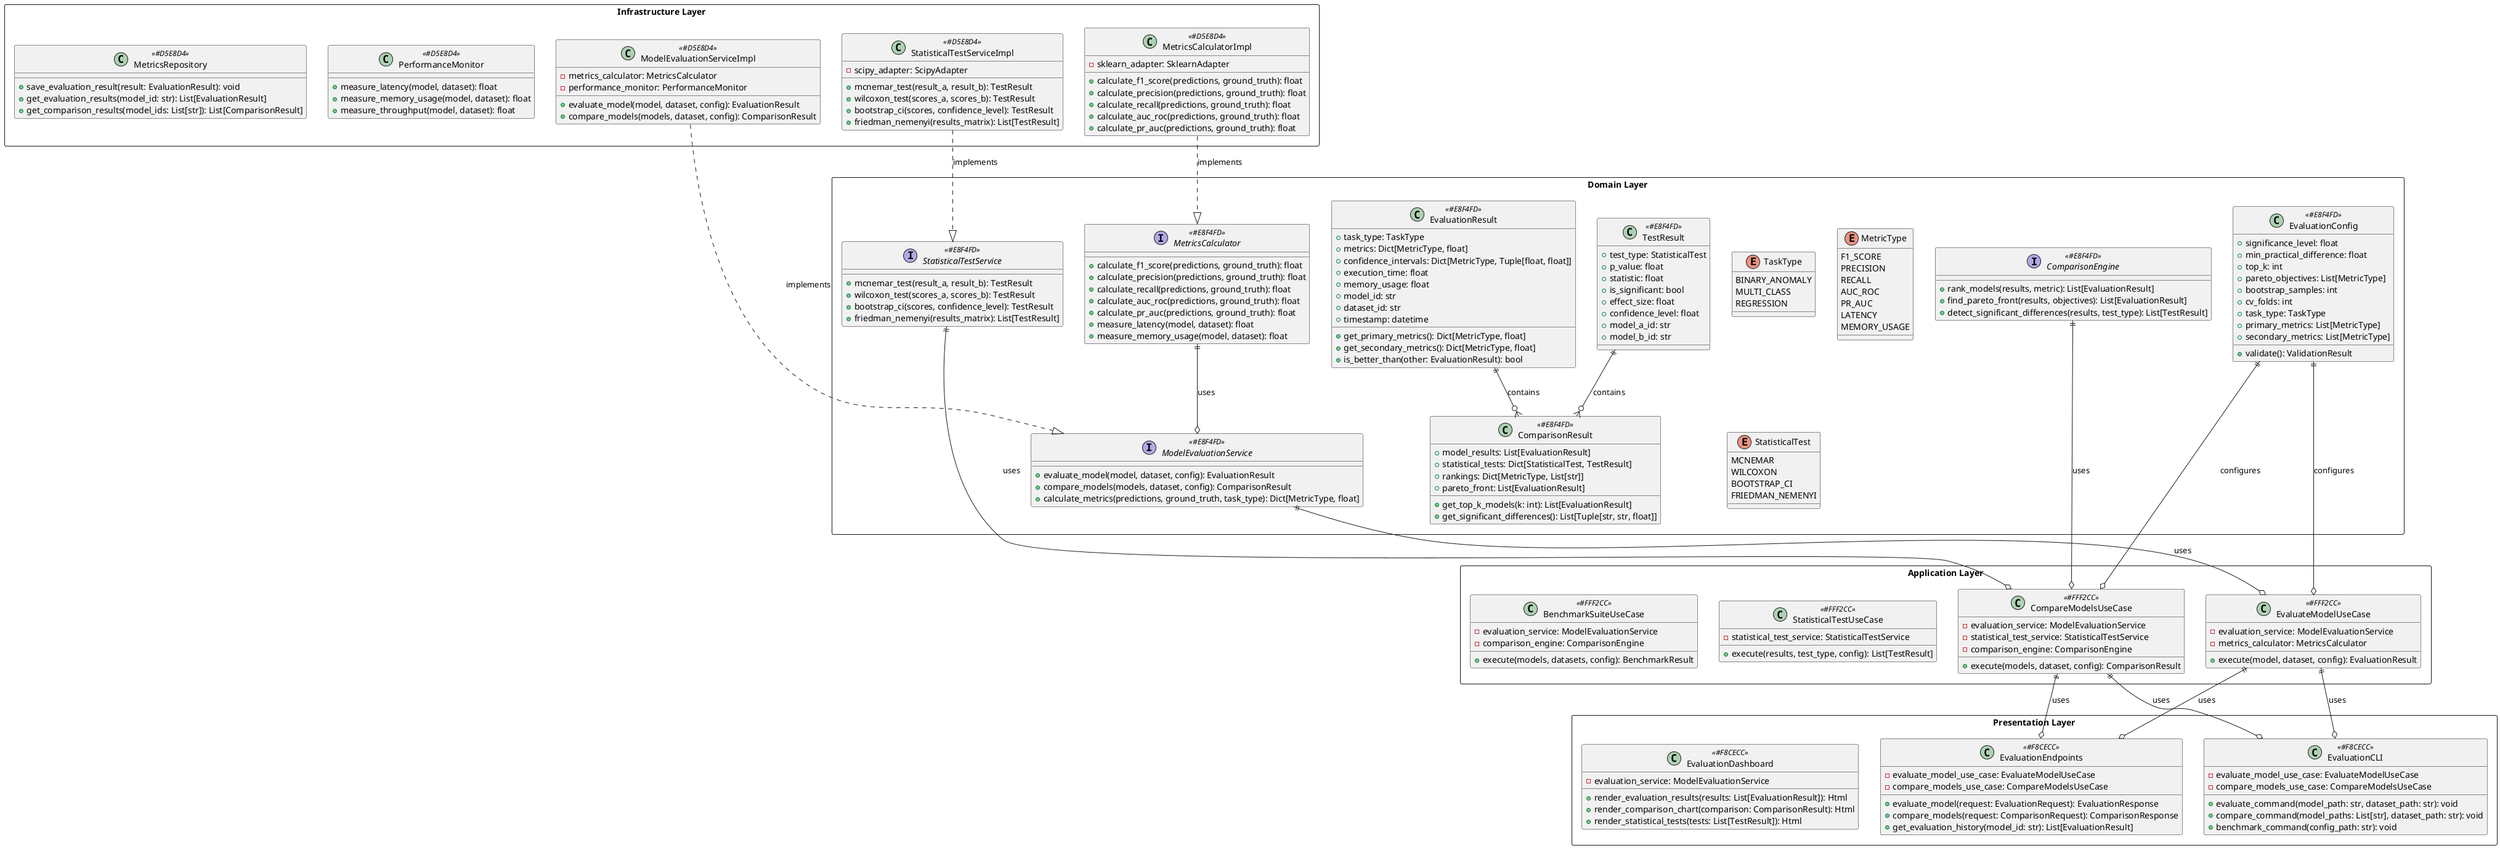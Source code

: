 @startuml Model Evaluation System - Class Diagram

!define DOMAIN_COLOR #E8F4FD
!define APPLICATION_COLOR #FFF2CC
!define INFRASTRUCTURE_COLOR #D5E8D4
!define PRESENTATION_COLOR #F8CECC

package "Domain Layer" <<Rectangle>> {
  
  enum TaskType {
    BINARY_ANOMALY
    MULTI_CLASS
    REGRESSION
  }
  
  enum MetricType {
    F1_SCORE
    PRECISION
    RECALL
    AUC_ROC
    PR_AUC
    LATENCY
    MEMORY_USAGE
  }
  
  enum StatisticalTest {
    MCNEMAR
    WILCOXON
    BOOTSTRAP_CI
    FRIEDMAN_NEMENYI
  }
  
  class EvaluationResult <<DOMAIN_COLOR>> {
    +task_type: TaskType
    +metrics: Dict[MetricType, float]
    +confidence_intervals: Dict[MetricType, Tuple[float, float]]
    +execution_time: float
    +memory_usage: float
    +model_id: str
    +dataset_id: str
    +timestamp: datetime
    +get_primary_metrics(): Dict[MetricType, float]
    +get_secondary_metrics(): Dict[MetricType, float]
    +is_better_than(other: EvaluationResult): bool
  }
  
  class ComparisonResult <<DOMAIN_COLOR>> {
    +model_results: List[EvaluationResult]
    +statistical_tests: Dict[StatisticalTest, TestResult]
    +rankings: Dict[MetricType, List[str]]
    +pareto_front: List[EvaluationResult]
    +get_top_k_models(k: int): List[EvaluationResult]
    +get_significant_differences(): List[Tuple[str, str, float]]
  }
  
  class TestResult <<DOMAIN_COLOR>> {
    +test_type: StatisticalTest
    +p_value: float
    +statistic: float
    +is_significant: bool
    +effect_size: float
    +confidence_level: float
    +model_a_id: str
    +model_b_id: str
  }
  
  class EvaluationConfig <<DOMAIN_COLOR>> {
    +significance_level: float
    +min_practical_difference: float
    +top_k: int
    +pareto_objectives: List[MetricType]
    +bootstrap_samples: int
    +cv_folds: int
    +task_type: TaskType
    +primary_metrics: List[MetricType]
    +secondary_metrics: List[MetricType]
    +validate(): ValidationResult
  }
  
  interface ModelEvaluationService <<DOMAIN_COLOR>> {
    +evaluate_model(model, dataset, config): EvaluationResult
    +compare_models(models, dataset, config): ComparisonResult
    +calculate_metrics(predictions, ground_truth, task_type): Dict[MetricType, float]
  }
  
  interface StatisticalTestService <<DOMAIN_COLOR>> {
    +mcnemar_test(result_a, result_b): TestResult
    +wilcoxon_test(scores_a, scores_b): TestResult
    +bootstrap_ci(scores, confidence_level): TestResult
    +friedman_nemenyi(results_matrix): List[TestResult]
  }
  
  interface MetricsCalculator <<DOMAIN_COLOR>> {
    +calculate_f1_score(predictions, ground_truth): float
    +calculate_precision(predictions, ground_truth): float
    +calculate_recall(predictions, ground_truth): float
    +calculate_auc_roc(predictions, ground_truth): float
    +calculate_pr_auc(predictions, ground_truth): float
    +measure_latency(model, dataset): float
    +measure_memory_usage(model, dataset): float
  }
  
  interface ComparisonEngine <<DOMAIN_COLOR>> {
    +rank_models(results, metric): List[EvaluationResult]
    +find_pareto_front(results, objectives): List[EvaluationResult]
    +detect_significant_differences(results, test_type): List[TestResult]
  }
}

package "Application Layer" <<Rectangle>> {
  
  class EvaluateModelUseCase <<APPLICATION_COLOR>> {
    -evaluation_service: ModelEvaluationService
    -metrics_calculator: MetricsCalculator
    +execute(model, dataset, config): EvaluationResult
  }
  
  class CompareModelsUseCase <<APPLICATION_COLOR>> {
    -evaluation_service: ModelEvaluationService
    -statistical_test_service: StatisticalTestService
    -comparison_engine: ComparisonEngine
    +execute(models, dataset, config): ComparisonResult
  }
  
  class StatisticalTestUseCase <<APPLICATION_COLOR>> {
    -statistical_test_service: StatisticalTestService
    +execute(results, test_type, config): List[TestResult]
  }
  
  class BenchmarkSuiteUseCase <<APPLICATION_COLOR>> {
    -evaluation_service: ModelEvaluationService
    -comparison_engine: ComparisonEngine
    +execute(models, datasets, config): BenchmarkResult
  }
}

package "Infrastructure Layer" <<Rectangle>> {
  
  class ModelEvaluationServiceImpl <<INFRASTRUCTURE_COLOR>> {
    -metrics_calculator: MetricsCalculator
    -performance_monitor: PerformanceMonitor
    +evaluate_model(model, dataset, config): EvaluationResult
    +compare_models(models, dataset, config): ComparisonResult
  }
  
  class StatisticalTestServiceImpl <<INFRASTRUCTURE_COLOR>> {
    -scipy_adapter: ScipyAdapter
    +mcnemar_test(result_a, result_b): TestResult
    +wilcoxon_test(scores_a, scores_b): TestResult
    +bootstrap_ci(scores, confidence_level): TestResult
    +friedman_nemenyi(results_matrix): List[TestResult]
  }
  
  class MetricsCalculatorImpl <<INFRASTRUCTURE_COLOR>> {
    -sklearn_adapter: SklearnAdapter
    +calculate_f1_score(predictions, ground_truth): float
    +calculate_precision(predictions, ground_truth): float
    +calculate_recall(predictions, ground_truth): float
    +calculate_auc_roc(predictions, ground_truth): float
    +calculate_pr_auc(predictions, ground_truth): float
  }
  
  class PerformanceMonitor <<INFRASTRUCTURE_COLOR>> {
    +measure_latency(model, dataset): float
    +measure_memory_usage(model, dataset): float
    +measure_throughput(model, dataset): float
  }
  
  class MetricsRepository <<INFRASTRUCTURE_COLOR>> {
    +save_evaluation_result(result: EvaluationResult): void
    +get_evaluation_results(model_id: str): List[EvaluationResult]
    +get_comparison_results(model_ids: List[str]): List[ComparisonResult]
  }
}

package "Presentation Layer" <<Rectangle>> {
  
  class EvaluationEndpoints <<PRESENTATION_COLOR>> {
    -evaluate_model_use_case: EvaluateModelUseCase
    -compare_models_use_case: CompareModelsUseCase
    +evaluate_model(request: EvaluationRequest): EvaluationResponse
    +compare_models(request: ComparisonRequest): ComparisonResponse
    +get_evaluation_history(model_id: str): List[EvaluationResult]
  }
  
  class EvaluationCLI <<PRESENTATION_COLOR>> {
    -evaluate_model_use_case: EvaluateModelUseCase
    -compare_models_use_case: CompareModelsUseCase
    +evaluate_command(model_path: str, dataset_path: str): void
    +compare_command(model_paths: List[str], dataset_path: str): void
    +benchmark_command(config_path: str): void
  }
  
  class EvaluationDashboard <<PRESENTATION_COLOR>> {
    -evaluation_service: ModelEvaluationService
    +render_evaluation_results(results: List[EvaluationResult]): Html
    +render_comparison_chart(comparison: ComparisonResult): Html
    +render_statistical_tests(tests: List[TestResult]): Html
  }
}

' Relationships
EvaluationResult ||--o{ ComparisonResult : contains
TestResult ||--o{ ComparisonResult : contains
EvaluationConfig ||--o EvaluateModelUseCase : configures
EvaluationConfig ||--o CompareModelsUseCase : configures

ModelEvaluationService ||--o EvaluateModelUseCase : uses
StatisticalTestService ||--o CompareModelsUseCase : uses
MetricsCalculator ||--o ModelEvaluationService : uses
ComparisonEngine ||--o CompareModelsUseCase : uses

ModelEvaluationServiceImpl ..|> ModelEvaluationService : implements
StatisticalTestServiceImpl ..|> StatisticalTestService : implements
MetricsCalculatorImpl ..|> MetricsCalculator : implements

EvaluateModelUseCase ||--o EvaluationEndpoints : uses
CompareModelsUseCase ||--o EvaluationEndpoints : uses
EvaluateModelUseCase ||--o EvaluationCLI : uses
CompareModelsUseCase ||--o EvaluationCLI : uses

@enduml
